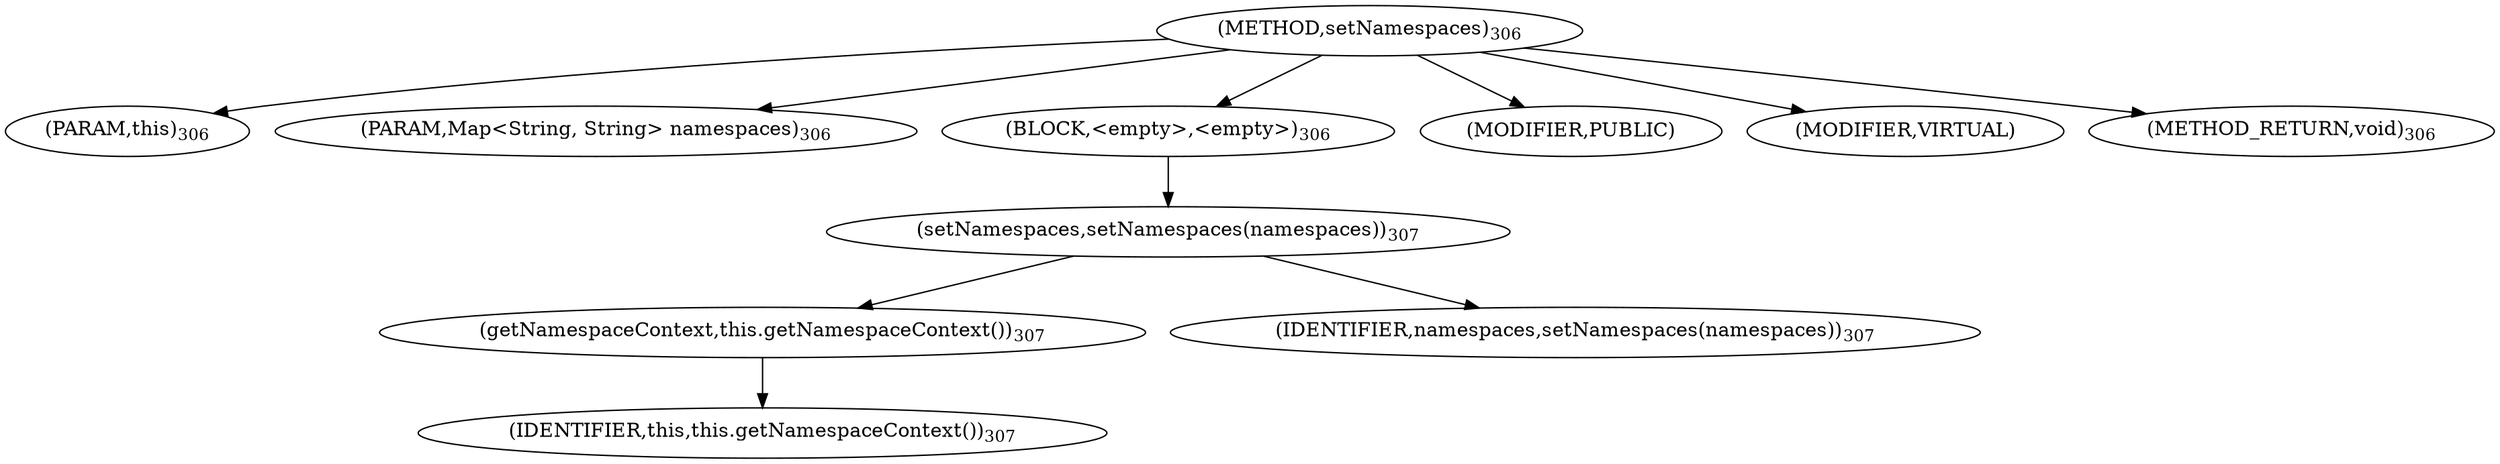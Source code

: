 digraph "setNamespaces" {  
"655" [label = <(METHOD,setNamespaces)<SUB>306</SUB>> ]
"59" [label = <(PARAM,this)<SUB>306</SUB>> ]
"656" [label = <(PARAM,Map&lt;String, String&gt; namespaces)<SUB>306</SUB>> ]
"657" [label = <(BLOCK,&lt;empty&gt;,&lt;empty&gt;)<SUB>306</SUB>> ]
"658" [label = <(setNamespaces,setNamespaces(namespaces))<SUB>307</SUB>> ]
"659" [label = <(getNamespaceContext,this.getNamespaceContext())<SUB>307</SUB>> ]
"58" [label = <(IDENTIFIER,this,this.getNamespaceContext())<SUB>307</SUB>> ]
"660" [label = <(IDENTIFIER,namespaces,setNamespaces(namespaces))<SUB>307</SUB>> ]
"661" [label = <(MODIFIER,PUBLIC)> ]
"662" [label = <(MODIFIER,VIRTUAL)> ]
"663" [label = <(METHOD_RETURN,void)<SUB>306</SUB>> ]
  "655" -> "59" 
  "655" -> "656" 
  "655" -> "657" 
  "655" -> "661" 
  "655" -> "662" 
  "655" -> "663" 
  "657" -> "658" 
  "658" -> "659" 
  "658" -> "660" 
  "659" -> "58" 
}
